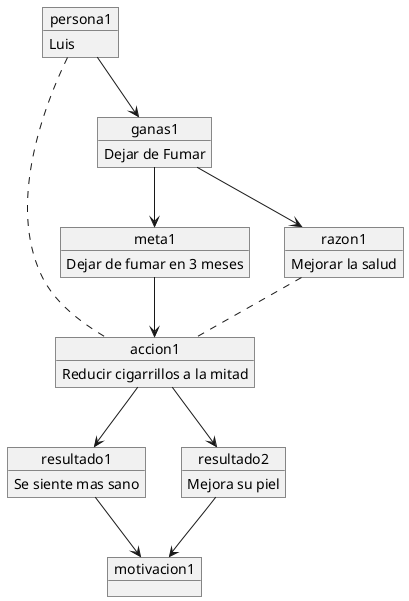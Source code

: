 @startuml Motivacion para dejar de fumar

object persona1 {
    Luis
}

object meta1 {
    Dejar de fumar en 3 meses
}

object accion1 {
    Reducir cigarrillos a la mitad
}

object ganas1 {
    Dejar de Fumar
}

object razon1 {
    Mejorar la salud
}

object resultado1 {
    Se siente mas sano
}

object resultado2 {
    Mejora su piel
}

object motivacion1 {
}

persona1 --> ganas1 
ganas1 --> meta1  
ganas1 --> razon1  
persona1 -[dashed]- accion1
accion1 --> resultado1 
accion1 --> resultado2
resultado1 --> motivacion1 
resultado2 --> motivacion1 
meta1 --> accion1 
razon1 -[dashed]- accion1

@enduml
